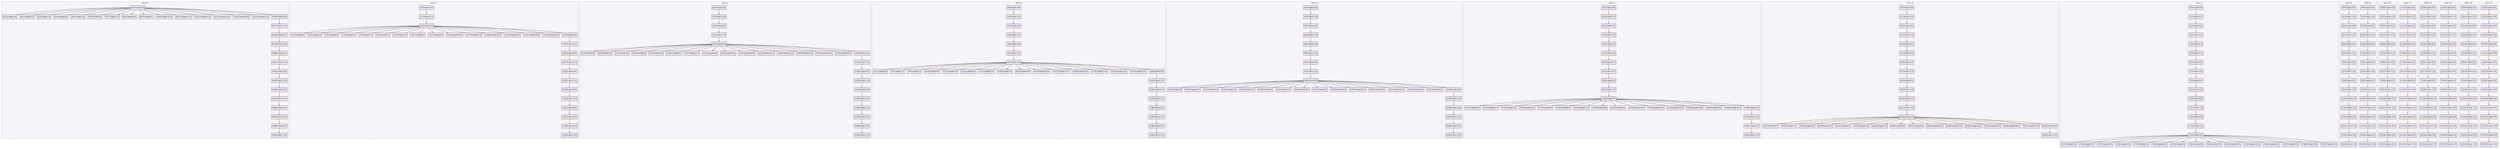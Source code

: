 digraph{node[shape=record style=filled colorscheme=purd9 fillcolor=2];subgraph cluster0{style=dashed;colorscheme=purd9;bgcolor=1;edge[arrowhead=empty];label=proc_0;0[label="0:0 0 misc 0 0"];1[label="0:1 0 send 1 0"];2[label="0:2 0 send 2 0"];3[label="0:3 0 send 3 0"];4[label="0:4 0 send 4 0"];5[label="0:5 0 send 5 0"];6[label="0:6 0 send 6 0"];7[label="0:7 0 send 7 0"];8[label="0:8 0 send 8 0"];9[label="0:9 0 send 9 0"];10[label="0:10 0 send 10 0"];11[label="0:11 0 send 11 0"];12[label="0:12 0 send 12 0"];13[label="0:13 0 send 13 0"];14[label="0:14 0 send 14 0"];15[label="0:15 0 send 15 0"];16[label="0:16 0 misc 0 0"];17[label="0:17 0 recv -1 0"];18[label="0:18 0 misc 0 0"];19[label="0:19 0 recv -1 0"];20[label="0:20 0 misc 0 0"];21[label="0:21 0 recv -1 0"];22[label="0:22 0 misc 0 0"];23[label="0:23 0 recv -1 0"];24[label="0:24 0 misc 0 0"];25[label="0:25 0 recv -1 0"];26[label="0:26 0 misc 0 0"];27[label="0:27 0 recv -1 0"];28[label="0:28 0 misc 0 0"];29[label="0:29 0 recv -1 0"];0->1;0->2;0->3;0->4;0->5;0->6;0->7;0->8;0->9;0->10;0->11;0->12;0->13;0->14;0->15;0->16;16->17;17->18;18->19;19->20;20->21;21->22;22->23;23->24;24->25;25->26;26->27;27->28;28->29;}subgraph cluster1{style=dashed;colorscheme=purd9;bgcolor=1;edge[arrowhead=empty];label=proc_1;30[label="1:0 0 misc 0 0"];31[label="1:1 0 recv -1 0"];32[label="1:2 0 misc 0 0"];33[label="1:3 0 send 0 0"];34[label="1:4 0 send 2 0"];35[label="1:5 0 send 3 0"];36[label="1:6 0 send 4 0"];37[label="1:7 0 send 5 0"];38[label="1:8 0 send 6 0"];39[label="1:9 0 send 7 0"];40[label="1:10 0 send 8 0"];41[label="1:11 0 send 9 0"];42[label="1:12 0 send 10 0"];43[label="1:13 0 send 11 0"];44[label="1:14 0 send 12 0"];45[label="1:15 0 send 13 0"];46[label="1:16 0 send 14 0"];47[label="1:17 0 send 15 0"];48[label="1:18 0 misc 0 0"];49[label="1:19 0 recv -1 0"];50[label="1:20 0 misc 0 0"];51[label="1:21 0 recv -1 0"];52[label="1:22 0 misc 0 0"];53[label="1:23 0 recv -1 0"];54[label="1:24 0 misc 0 0"];55[label="1:25 0 recv -1 0"];56[label="1:26 0 misc 0 0"];57[label="1:27 0 recv -1 0"];58[label="1:28 0 misc 0 0"];59[label="1:29 0 recv -1 0"];30->31;31->32;32->33;32->34;32->35;32->36;32->37;32->38;32->39;32->40;32->41;32->42;32->43;32->44;32->45;32->46;32->47;32->48;48->49;49->50;50->51;51->52;52->53;53->54;54->55;55->56;56->57;57->58;58->59;}subgraph cluster2{style=dashed;colorscheme=purd9;bgcolor=1;edge[arrowhead=empty];label=proc_2;60[label="2:0 0 misc 0 0"];61[label="2:1 0 recv -1 0"];62[label="2:2 0 misc 0 0"];63[label="2:3 0 recv -1 0"];64[label="2:4 0 misc 0 0"];65[label="2:5 0 send 0 0"];66[label="2:6 0 send 1 0"];67[label="2:7 0 send 3 0"];68[label="2:8 0 send 4 0"];69[label="2:9 0 send 5 0"];70[label="2:10 0 send 6 0"];71[label="2:11 0 send 7 0"];72[label="2:12 0 send 8 0"];73[label="2:13 0 send 9 0"];74[label="2:14 0 send 10 0"];75[label="2:15 0 send 11 0"];76[label="2:16 0 send 12 0"];77[label="2:17 0 send 13 0"];78[label="2:18 0 send 14 0"];79[label="2:19 0 send 15 0"];80[label="2:20 0 misc 0 0"];81[label="2:21 0 recv -1 0"];82[label="2:22 0 misc 0 0"];83[label="2:23 0 recv -1 0"];84[label="2:24 0 misc 0 0"];85[label="2:25 0 recv -1 0"];86[label="2:26 0 misc 0 0"];87[label="2:27 0 recv -1 0"];88[label="2:28 0 misc 0 0"];89[label="2:29 0 recv -1 0"];60->61;61->62;62->63;63->64;64->65;64->66;64->67;64->68;64->69;64->70;64->71;64->72;64->73;64->74;64->75;64->76;64->77;64->78;64->79;64->80;80->81;81->82;82->83;83->84;84->85;85->86;86->87;87->88;88->89;}subgraph cluster3{style=dashed;colorscheme=purd9;bgcolor=1;edge[arrowhead=empty];label=proc_3;90[label="3:0 0 misc 0 0"];91[label="3:1 0 recv -1 0"];92[label="3:2 0 misc 0 0"];93[label="3:3 0 recv -1 0"];94[label="3:4 0 misc 0 0"];95[label="3:5 0 recv -1 0"];96[label="3:6 0 misc 0 0"];97[label="3:7 0 send 0 0"];98[label="3:8 0 send 1 0"];99[label="3:9 0 send 2 0"];100[label="3:10 0 send 4 0"];101[label="3:11 0 send 5 0"];102[label="3:12 0 send 6 0"];103[label="3:13 0 send 7 0"];104[label="3:14 0 send 8 0"];105[label="3:15 0 send 9 0"];106[label="3:16 0 send 10 0"];107[label="3:17 0 send 11 0"];108[label="3:18 0 send 12 0"];109[label="3:19 0 send 13 0"];110[label="3:20 0 send 14 0"];111[label="3:21 0 send 15 0"];112[label="3:22 0 misc 0 0"];113[label="3:23 0 recv -1 0"];114[label="3:24 0 misc 0 0"];115[label="3:25 0 recv -1 0"];116[label="3:26 0 misc 0 0"];117[label="3:27 0 recv -1 0"];118[label="3:28 0 misc 0 0"];119[label="3:29 0 recv -1 0"];90->91;91->92;92->93;93->94;94->95;95->96;96->97;96->98;96->99;96->100;96->101;96->102;96->103;96->104;96->105;96->106;96->107;96->108;96->109;96->110;96->111;96->112;112->113;113->114;114->115;115->116;116->117;117->118;118->119;}subgraph cluster4{style=dashed;colorscheme=purd9;bgcolor=1;edge[arrowhead=empty];label=proc_4;120[label="4:0 0 misc 0 0"];121[label="4:1 0 recv -1 0"];122[label="4:2 0 misc 0 0"];123[label="4:3 0 recv -1 0"];124[label="4:4 0 misc 0 0"];125[label="4:5 0 recv -1 0"];126[label="4:6 0 misc 0 0"];127[label="4:7 0 recv -1 0"];128[label="4:8 0 misc 0 0"];129[label="4:9 0 send 0 0"];130[label="4:10 0 send 1 0"];131[label="4:11 0 send 2 0"];132[label="4:12 0 send 3 0"];133[label="4:13 0 send 5 0"];134[label="4:14 0 send 6 0"];135[label="4:15 0 send 7 0"];136[label="4:16 0 send 8 0"];137[label="4:17 0 send 9 0"];138[label="4:18 0 send 10 0"];139[label="4:19 0 send 11 0"];140[label="4:20 0 send 12 0"];141[label="4:21 0 send 13 0"];142[label="4:22 0 send 14 0"];143[label="4:23 0 send 15 0"];144[label="4:24 0 misc 0 0"];145[label="4:25 0 recv -1 0"];146[label="4:26 0 misc 0 0"];147[label="4:27 0 recv -1 0"];148[label="4:28 0 misc 0 0"];149[label="4:29 0 recv -1 0"];120->121;121->122;122->123;123->124;124->125;125->126;126->127;127->128;128->129;128->130;128->131;128->132;128->133;128->134;128->135;128->136;128->137;128->138;128->139;128->140;128->141;128->142;128->143;128->144;144->145;145->146;146->147;147->148;148->149;}subgraph cluster5{style=dashed;colorscheme=purd9;bgcolor=1;edge[arrowhead=empty];label=proc_5;150[label="5:0 0 misc 0 0"];151[label="5:1 0 recv -1 0"];152[label="5:2 0 misc 0 0"];153[label="5:3 0 recv -1 0"];154[label="5:4 0 misc 0 0"];155[label="5:5 0 recv -1 0"];156[label="5:6 0 misc 0 0"];157[label="5:7 0 recv -1 0"];158[label="5:8 0 misc 0 0"];159[label="5:9 0 recv -1 0"];160[label="5:10 0 misc 0 0"];161[label="5:11 0 send 0 0"];162[label="5:12 0 send 1 0"];163[label="5:13 0 send 2 0"];164[label="5:14 0 send 3 0"];165[label="5:15 0 send 4 0"];166[label="5:16 0 send 6 0"];167[label="5:17 0 send 7 0"];168[label="5:18 0 send 8 0"];169[label="5:19 0 send 9 0"];170[label="5:20 0 send 10 0"];171[label="5:21 0 send 11 0"];172[label="5:22 0 send 12 0"];173[label="5:23 0 send 13 0"];174[label="5:24 0 send 14 0"];175[label="5:25 0 send 15 0"];176[label="5:26 0 misc 0 0"];177[label="5:27 0 recv -1 0"];178[label="5:28 0 misc 0 0"];179[label="5:29 0 recv -1 0"];150->151;151->152;152->153;153->154;154->155;155->156;156->157;157->158;158->159;159->160;160->161;160->162;160->163;160->164;160->165;160->166;160->167;160->168;160->169;160->170;160->171;160->172;160->173;160->174;160->175;160->176;176->177;177->178;178->179;}subgraph cluster6{style=dashed;colorscheme=purd9;bgcolor=1;edge[arrowhead=empty];label=proc_6;180[label="6:0 0 misc 0 0"];181[label="6:1 0 recv -1 0"];182[label="6:2 0 misc 0 0"];183[label="6:3 0 recv -1 0"];184[label="6:4 0 misc 0 0"];185[label="6:5 0 recv -1 0"];186[label="6:6 0 misc 0 0"];187[label="6:7 0 recv -1 0"];188[label="6:8 0 misc 0 0"];189[label="6:9 0 recv -1 0"];190[label="6:10 0 misc 0 0"];191[label="6:11 0 recv -1 0"];192[label="6:12 0 misc 0 0"];193[label="6:13 0 send 0 0"];194[label="6:14 0 send 1 0"];195[label="6:15 0 send 2 0"];196[label="6:16 0 send 3 0"];197[label="6:17 0 send 4 0"];198[label="6:18 0 send 5 0"];199[label="6:19 0 send 7 0"];200[label="6:20 0 send 8 0"];201[label="6:21 0 send 9 0"];202[label="6:22 0 send 10 0"];203[label="6:23 0 send 11 0"];204[label="6:24 0 send 12 0"];205[label="6:25 0 send 13 0"];206[label="6:26 0 send 14 0"];207[label="6:27 0 send 15 0"];208[label="6:28 0 misc 0 0"];209[label="6:29 0 recv -1 0"];180->181;181->182;182->183;183->184;184->185;185->186;186->187;187->188;188->189;189->190;190->191;191->192;192->193;192->194;192->195;192->196;192->197;192->198;192->199;192->200;192->201;192->202;192->203;192->204;192->205;192->206;192->207;192->208;208->209;}subgraph cluster7{style=dashed;colorscheme=purd9;bgcolor=1;edge[arrowhead=empty];label=proc_7;210[label="7:0 0 misc 0 0"];211[label="7:1 0 recv -1 0"];212[label="7:2 0 misc 0 0"];213[label="7:3 0 recv -1 0"];214[label="7:4 0 misc 0 0"];215[label="7:5 0 recv -1 0"];216[label="7:6 0 misc 0 0"];217[label="7:7 0 recv -1 0"];218[label="7:8 0 misc 0 0"];219[label="7:9 0 recv -1 0"];220[label="7:10 0 misc 0 0"];221[label="7:11 0 recv -1 0"];222[label="7:12 0 misc 0 0"];223[label="7:13 0 recv -1 0"];224[label="7:14 0 misc 0 0"];225[label="7:15 0 send 0 0"];226[label="7:16 0 send 1 0"];227[label="7:17 0 send 2 0"];228[label="7:18 0 send 3 0"];229[label="7:19 0 send 4 0"];230[label="7:20 0 send 5 0"];231[label="7:21 0 send 6 0"];232[label="7:22 0 send 8 0"];233[label="7:23 0 send 9 0"];234[label="7:24 0 send 10 0"];235[label="7:25 0 send 11 0"];236[label="7:26 0 send 12 0"];237[label="7:27 0 send 13 0"];238[label="7:28 0 send 14 0"];239[label="7:29 0 send 15 0"];210->211;211->212;212->213;213->214;214->215;215->216;216->217;217->218;218->219;219->220;220->221;221->222;222->223;223->224;224->225;224->226;224->227;224->228;224->229;224->230;224->231;224->232;224->233;224->234;224->235;224->236;224->237;224->238;224->239;}subgraph cluster8{style=dashed;colorscheme=purd9;bgcolor=1;edge[arrowhead=empty];label=proc_8;240[label="8:0 0 misc 0 0"];241[label="8:1 0 recv -1 0"];242[label="8:2 0 misc 0 0"];243[label="8:3 0 recv -1 0"];244[label="8:4 0 misc 0 0"];245[label="8:5 0 recv -1 0"];246[label="8:6 0 misc 0 0"];247[label="8:7 0 recv -1 0"];248[label="8:8 0 misc 0 0"];249[label="8:9 0 recv -1 0"];250[label="8:10 0 misc 0 0"];251[label="8:11 0 recv -1 0"];252[label="8:12 0 misc 0 0"];253[label="8:13 0 recv -1 0"];254[label="8:14 0 misc 0 0"];255[label="8:15 0 recv -1 0"];240->241;241->242;242->243;243->244;244->245;245->246;246->247;247->248;248->249;249->250;250->251;251->252;252->253;253->254;254->255;}subgraph cluster9{style=dashed;colorscheme=purd9;bgcolor=1;edge[arrowhead=empty];label=proc_9;256[label="9:0 0 misc 0 0"];257[label="9:1 0 recv -1 0"];258[label="9:2 0 misc 0 0"];259[label="9:3 0 recv -1 0"];260[label="9:4 0 misc 0 0"];261[label="9:5 0 recv -1 0"];262[label="9:6 0 misc 0 0"];263[label="9:7 0 recv -1 0"];264[label="9:8 0 misc 0 0"];265[label="9:9 0 recv -1 0"];266[label="9:10 0 misc 0 0"];267[label="9:11 0 recv -1 0"];268[label="9:12 0 misc 0 0"];269[label="9:13 0 recv -1 0"];270[label="9:14 0 misc 0 0"];271[label="9:15 0 recv -1 0"];256->257;257->258;258->259;259->260;260->261;261->262;262->263;263->264;264->265;265->266;266->267;267->268;268->269;269->270;270->271;}subgraph cluster10{style=dashed;colorscheme=purd9;bgcolor=1;edge[arrowhead=empty];label=proc_10;272[label="10:0 0 misc 0 0"];273[label="10:1 0 recv -1 0"];274[label="10:2 0 misc 0 0"];275[label="10:3 0 recv -1 0"];276[label="10:4 0 misc 0 0"];277[label="10:5 0 recv -1 0"];278[label="10:6 0 misc 0 0"];279[label="10:7 0 recv -1 0"];280[label="10:8 0 misc 0 0"];281[label="10:9 0 recv -1 0"];282[label="10:10 0 misc 0 0"];283[label="10:11 0 recv -1 0"];284[label="10:12 0 misc 0 0"];285[label="10:13 0 recv -1 0"];286[label="10:14 0 misc 0 0"];287[label="10:15 0 recv -1 0"];272->273;273->274;274->275;275->276;276->277;277->278;278->279;279->280;280->281;281->282;282->283;283->284;284->285;285->286;286->287;}subgraph cluster11{style=dashed;colorscheme=purd9;bgcolor=1;edge[arrowhead=empty];label=proc_11;288[label="11:0 0 misc 0 0"];289[label="11:1 0 recv -1 0"];290[label="11:2 0 misc 0 0"];291[label="11:3 0 recv -1 0"];292[label="11:4 0 misc 0 0"];293[label="11:5 0 recv -1 0"];294[label="11:6 0 misc 0 0"];295[label="11:7 0 recv -1 0"];296[label="11:8 0 misc 0 0"];297[label="11:9 0 recv -1 0"];298[label="11:10 0 misc 0 0"];299[label="11:11 0 recv -1 0"];300[label="11:12 0 misc 0 0"];301[label="11:13 0 recv -1 0"];302[label="11:14 0 misc 0 0"];303[label="11:15 0 recv -1 0"];288->289;289->290;290->291;291->292;292->293;293->294;294->295;295->296;296->297;297->298;298->299;299->300;300->301;301->302;302->303;}subgraph cluster12{style=dashed;colorscheme=purd9;bgcolor=1;edge[arrowhead=empty];label=proc_12;304[label="12:0 0 misc 0 0"];305[label="12:1 0 recv -1 0"];306[label="12:2 0 misc 0 0"];307[label="12:3 0 recv -1 0"];308[label="12:4 0 misc 0 0"];309[label="12:5 0 recv -1 0"];310[label="12:6 0 misc 0 0"];311[label="12:7 0 recv -1 0"];312[label="12:8 0 misc 0 0"];313[label="12:9 0 recv -1 0"];314[label="12:10 0 misc 0 0"];315[label="12:11 0 recv -1 0"];316[label="12:12 0 misc 0 0"];317[label="12:13 0 recv -1 0"];318[label="12:14 0 misc 0 0"];319[label="12:15 0 recv -1 0"];304->305;305->306;306->307;307->308;308->309;309->310;310->311;311->312;312->313;313->314;314->315;315->316;316->317;317->318;318->319;}subgraph cluster13{style=dashed;colorscheme=purd9;bgcolor=1;edge[arrowhead=empty];label=proc_13;320[label="13:0 0 misc 0 0"];321[label="13:1 0 recv -1 0"];322[label="13:2 0 misc 0 0"];323[label="13:3 0 recv -1 0"];324[label="13:4 0 misc 0 0"];325[label="13:5 0 recv -1 0"];326[label="13:6 0 misc 0 0"];327[label="13:7 0 recv -1 0"];328[label="13:8 0 misc 0 0"];329[label="13:9 0 recv -1 0"];330[label="13:10 0 misc 0 0"];331[label="13:11 0 recv -1 0"];332[label="13:12 0 misc 0 0"];333[label="13:13 0 recv -1 0"];334[label="13:14 0 misc 0 0"];335[label="13:15 0 recv -1 0"];320->321;321->322;322->323;323->324;324->325;325->326;326->327;327->328;328->329;329->330;330->331;331->332;332->333;333->334;334->335;}subgraph cluster14{style=dashed;colorscheme=purd9;bgcolor=1;edge[arrowhead=empty];label=proc_14;336[label="14:0 0 misc 0 0"];337[label="14:1 0 recv -1 0"];338[label="14:2 0 misc 0 0"];339[label="14:3 0 recv -1 0"];340[label="14:4 0 misc 0 0"];341[label="14:5 0 recv -1 0"];342[label="14:6 0 misc 0 0"];343[label="14:7 0 recv -1 0"];344[label="14:8 0 misc 0 0"];345[label="14:9 0 recv -1 0"];346[label="14:10 0 misc 0 0"];347[label="14:11 0 recv -1 0"];348[label="14:12 0 misc 0 0"];349[label="14:13 0 recv -1 0"];350[label="14:14 0 misc 0 0"];351[label="14:15 0 recv -1 0"];336->337;337->338;338->339;339->340;340->341;341->342;342->343;343->344;344->345;345->346;346->347;347->348;348->349;349->350;350->351;}subgraph cluster15{style=dashed;colorscheme=purd9;bgcolor=1;edge[arrowhead=empty];label=proc_15;352[label="15:0 0 misc 0 0"];353[label="15:1 0 recv -1 0"];354[label="15:2 0 misc 0 0"];355[label="15:3 0 recv -1 0"];356[label="15:4 0 misc 0 0"];357[label="15:5 0 recv -1 0"];358[label="15:6 0 misc 0 0"];359[label="15:7 0 recv -1 0"];360[label="15:8 0 misc 0 0"];361[label="15:9 0 recv -1 0"];362[label="15:10 0 misc 0 0"];363[label="15:11 0 recv -1 0"];364[label="15:12 0 misc 0 0"];365[label="15:13 0 recv -1 0"];366[label="15:14 0 misc 0 0"];367[label="15:15 0 recv -1 0"];352->353;353->354;354->355;355->356;356->357;357->358;358->359;359->360;360->361;361->362;362->363;363->364;364->365;365->366;366->367;}}